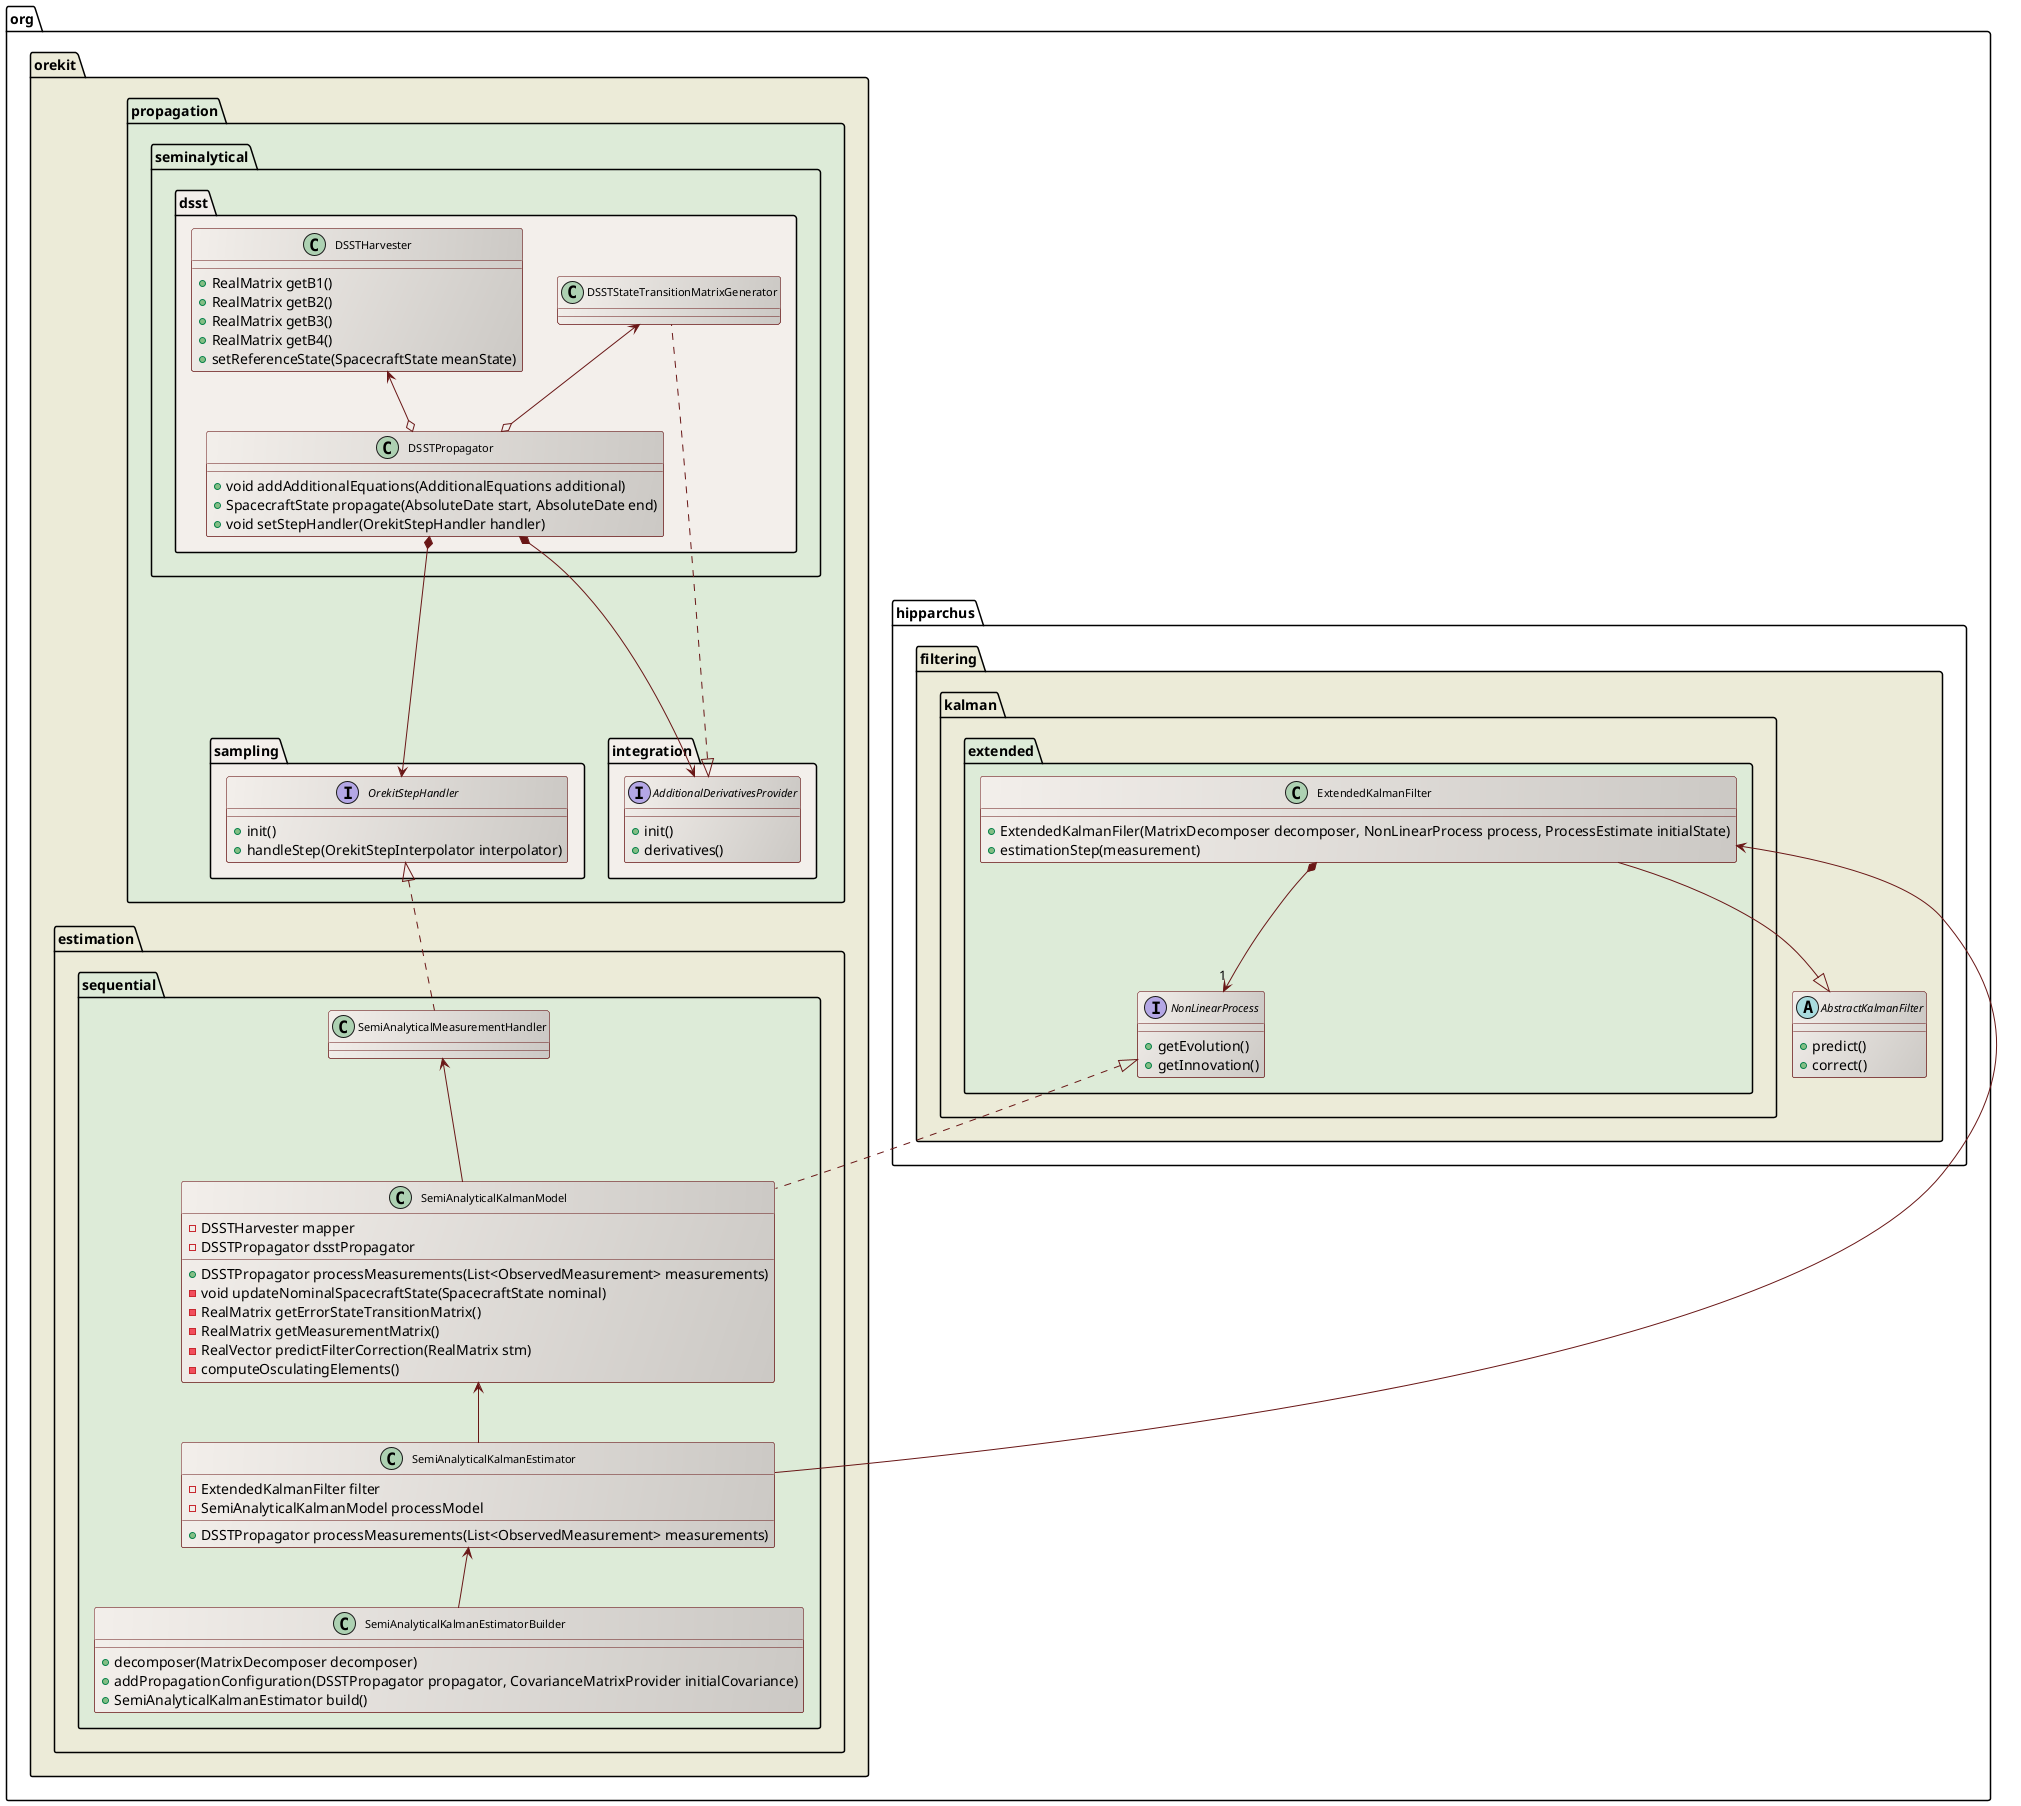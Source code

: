 ' Copyright 2002-2025 CS GROUP
' Licensed to CS GROUP (CS) under one or more
' contributor license agreements.  See the NOTICE file distributed with
' this work for additional information regarding copyright ownership.
' CS licenses this file to You under the Apache License, Version 2.0
' (the "License"); you may not use this file except in compliance with
' the License.  You may obtain a copy of the License at
'
'   http://www.apache.org/licenses/LICENSE-2.0
'
' Unless required by applicable law or agreed to in writing, software
' distributed under the License is distributed on an "AS IS" BASIS,
' WITHOUT WARRANTIES OR CONDITIONS OF ANY KIND, either express or implied.
' See the License for the specific language governing permissions and
' limitations under the License.

@startuml

  skinparam svek                  true
  skinparam ClassBackgroundColor  #F3EFEB/CCC9C5
  skinparam ClassArrowColor       #691616
  skinparam ClassBorderColor      #691616
  skinparam NoteBackgroundColor   #F3EFEB
  skinparam NoteBorderColor       #691616
  skinparam NoteFontColor         #691616
  skinparam ClassFontSize         11

  package org.hipparchus.filtering #ECEBD8 {

    abstract AbstractKalmanFilter {
       + predict()
       + correct()
    }

    package kalman.extended #DDEBD8 {

      interface NonLinearProcess {
        + getEvolution()
        + getInnovation()
      }
      
      class ExtendedKalmanFilter {
        + ExtendedKalmanFiler(MatrixDecomposer decomposer, NonLinearProcess process, ProcessEstimate initialState)
        + estimationStep(measurement)
      }

      ExtendedKalmanFilter *-->"1"  NonLinearProcess

    }

    ExtendedKalmanFilter --|> AbstractKalmanFilter

  }

  package org.orekit #ECEBD8 {

    package propagation #DDEBD8 {
      
      package integration #F3EFEB {
         interface AdditionalDerivativesProvider {
           + init()
           + derivatives()
         }
      }

      package sampling #F3EFEB {
         interface OrekitStepHandler {
           + init()
           + handleStep(OrekitStepInterpolator interpolator)
         }
      }

      package seminalytical.dsst #F3EFEB {

         class DSSTPropagator {
           + void addAdditionalEquations(AdditionalEquations additional)
           + SpacecraftState propagate(AbsoluteDate start, AbsoluteDate end)
           + void setStepHandler(OrekitStepHandler handler)
         }

         class DSSTHarvester {
           + RealMatrix getB1()
           + RealMatrix getB2()
           + RealMatrix getB3()
           + RealMatrix getB4()
           + setReferenceState(SpacecraftState meanState)
         }
         
         AdditionalDerivativesProvider <|.. DSSTStateTransitionMatrixGenerator
         DSSTPropagator *-->  AdditionalDerivativesProvider
         DSSTPropagator *-->  OrekitStepHandler
         DSSTHarvester <--o DSSTPropagator
         DSSTStateTransitionMatrixGenerator <--o DSSTPropagator

      }

    }

    package estimation.sequential #DDEBD8 {

      class SemiAnalyticalKalmanEstimator {
         - ExtendedKalmanFilter filter
         - SemiAnalyticalKalmanModel processModel
         + DSSTPropagator processMeasurements(List<ObservedMeasurement> measurements)
      }
      
      class SemiAnalyticalKalmanEstimatorBuilder {
        + decomposer(MatrixDecomposer decomposer)
        + addPropagationConfiguration(DSSTPropagator propagator, CovarianceMatrixProvider initialCovariance)
        + SemiAnalyticalKalmanEstimator build()
      }
      
      class SemiAnalyticalKalmanModel {
         - DSSTHarvester mapper
         - DSSTPropagator dsstPropagator
         + DSSTPropagator processMeasurements(List<ObservedMeasurement> measurements)
         - void updateNominalSpacecraftState(SpacecraftState nominal)
         - RealMatrix getErrorStateTransitionMatrix()
         - RealMatrix getMeasurementMatrix()
         - RealVector predictFilterCorrection(RealMatrix stm)
         - computeOsculatingElements()
      }
      
      class SemiAnalyticalMeasurementHandler

      OrekitStepHandler <|..  SemiAnalyticalMeasurementHandler
      SemiAnalyticalKalmanEstimator <--   SemiAnalyticalKalmanEstimatorBuilder
      NonLinearProcess <|..  SemiAnalyticalKalmanModel
      SemiAnalyticalKalmanModel <--   SemiAnalyticalKalmanEstimator
      ExtendedKalmanFilter <--   SemiAnalyticalKalmanEstimator
      SemiAnalyticalMeasurementHandler <--   SemiAnalyticalKalmanModel

    }

  }


@enduml
